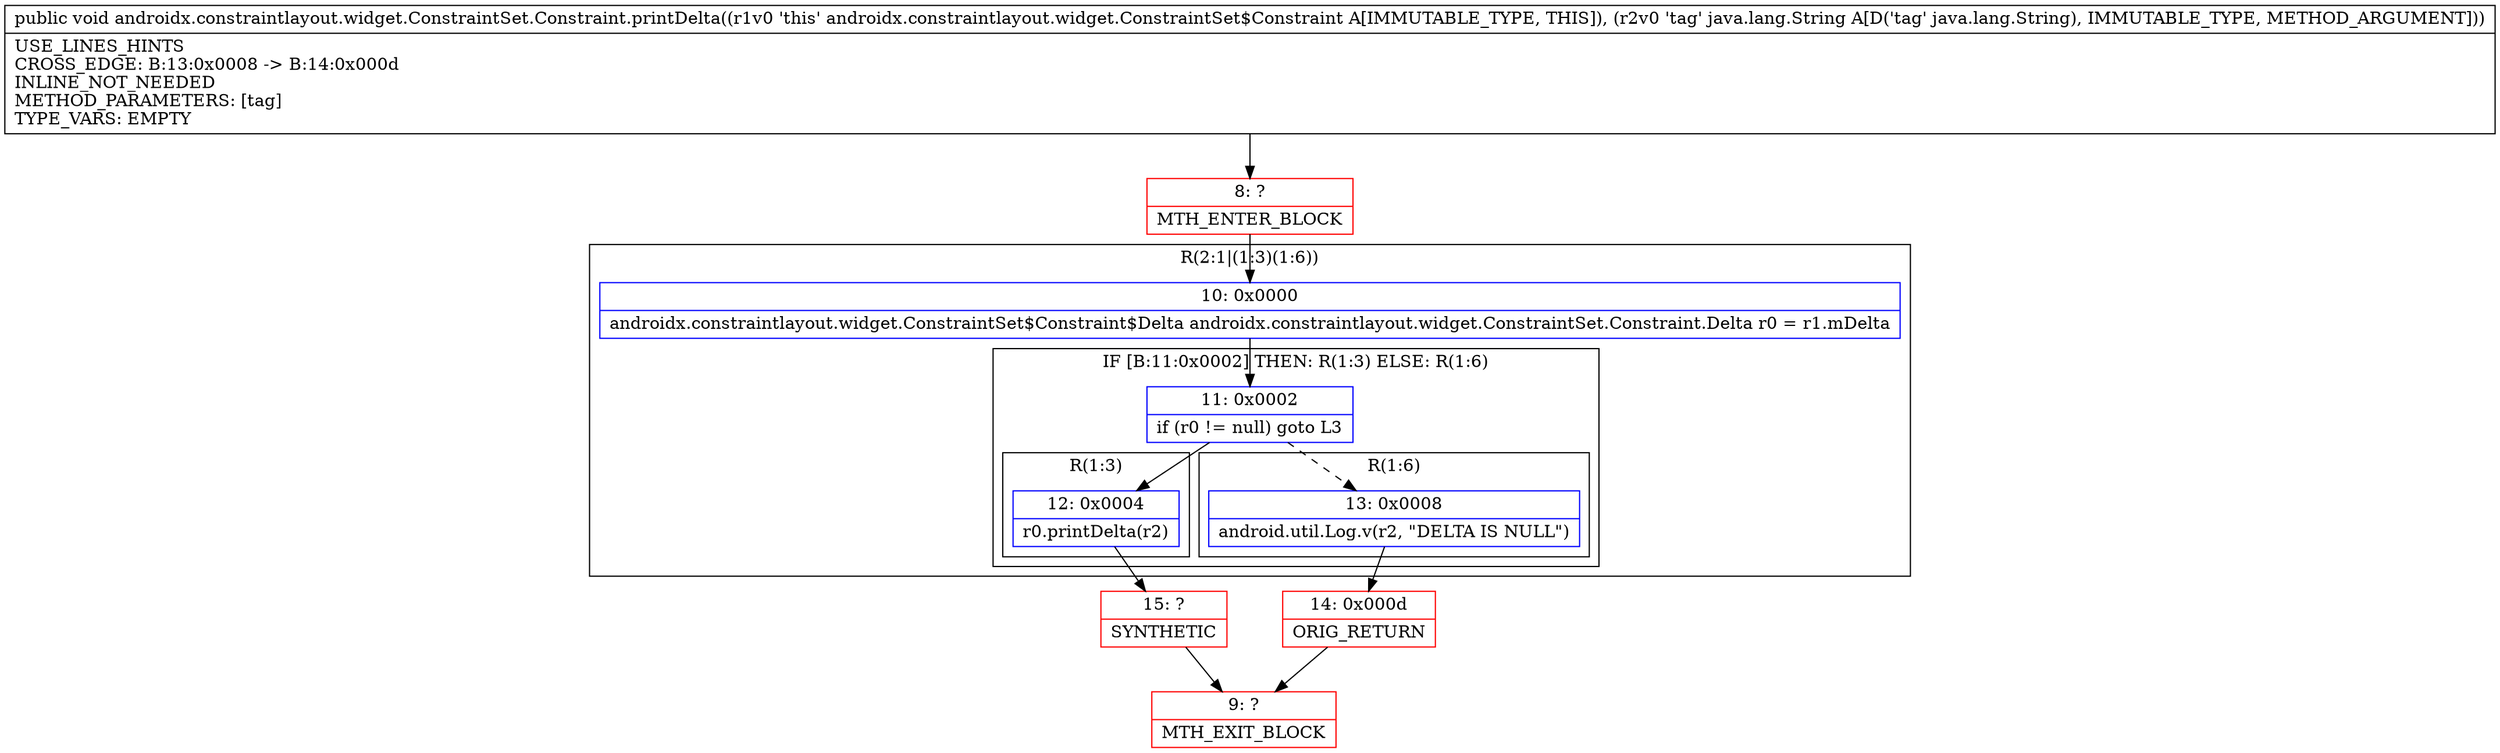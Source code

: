 digraph "CFG forandroidx.constraintlayout.widget.ConstraintSet.Constraint.printDelta(Ljava\/lang\/String;)V" {
subgraph cluster_Region_88214451 {
label = "R(2:1|(1:3)(1:6))";
node [shape=record,color=blue];
Node_10 [shape=record,label="{10\:\ 0x0000|androidx.constraintlayout.widget.ConstraintSet$Constraint$Delta androidx.constraintlayout.widget.ConstraintSet.Constraint.Delta r0 = r1.mDelta\l}"];
subgraph cluster_IfRegion_757590400 {
label = "IF [B:11:0x0002] THEN: R(1:3) ELSE: R(1:6)";
node [shape=record,color=blue];
Node_11 [shape=record,label="{11\:\ 0x0002|if (r0 != null) goto L3\l}"];
subgraph cluster_Region_732942927 {
label = "R(1:3)";
node [shape=record,color=blue];
Node_12 [shape=record,label="{12\:\ 0x0004|r0.printDelta(r2)\l}"];
}
subgraph cluster_Region_798326079 {
label = "R(1:6)";
node [shape=record,color=blue];
Node_13 [shape=record,label="{13\:\ 0x0008|android.util.Log.v(r2, \"DELTA IS NULL\")\l}"];
}
}
}
Node_8 [shape=record,color=red,label="{8\:\ ?|MTH_ENTER_BLOCK\l}"];
Node_15 [shape=record,color=red,label="{15\:\ ?|SYNTHETIC\l}"];
Node_9 [shape=record,color=red,label="{9\:\ ?|MTH_EXIT_BLOCK\l}"];
Node_14 [shape=record,color=red,label="{14\:\ 0x000d|ORIG_RETURN\l}"];
MethodNode[shape=record,label="{public void androidx.constraintlayout.widget.ConstraintSet.Constraint.printDelta((r1v0 'this' androidx.constraintlayout.widget.ConstraintSet$Constraint A[IMMUTABLE_TYPE, THIS]), (r2v0 'tag' java.lang.String A[D('tag' java.lang.String), IMMUTABLE_TYPE, METHOD_ARGUMENT]))  | USE_LINES_HINTS\lCROSS_EDGE: B:13:0x0008 \-\> B:14:0x000d\lINLINE_NOT_NEEDED\lMETHOD_PARAMETERS: [tag]\lTYPE_VARS: EMPTY\l}"];
MethodNode -> Node_8;Node_10 -> Node_11;
Node_11 -> Node_12;
Node_11 -> Node_13[style=dashed];
Node_12 -> Node_15;
Node_13 -> Node_14;
Node_8 -> Node_10;
Node_15 -> Node_9;
Node_14 -> Node_9;
}

